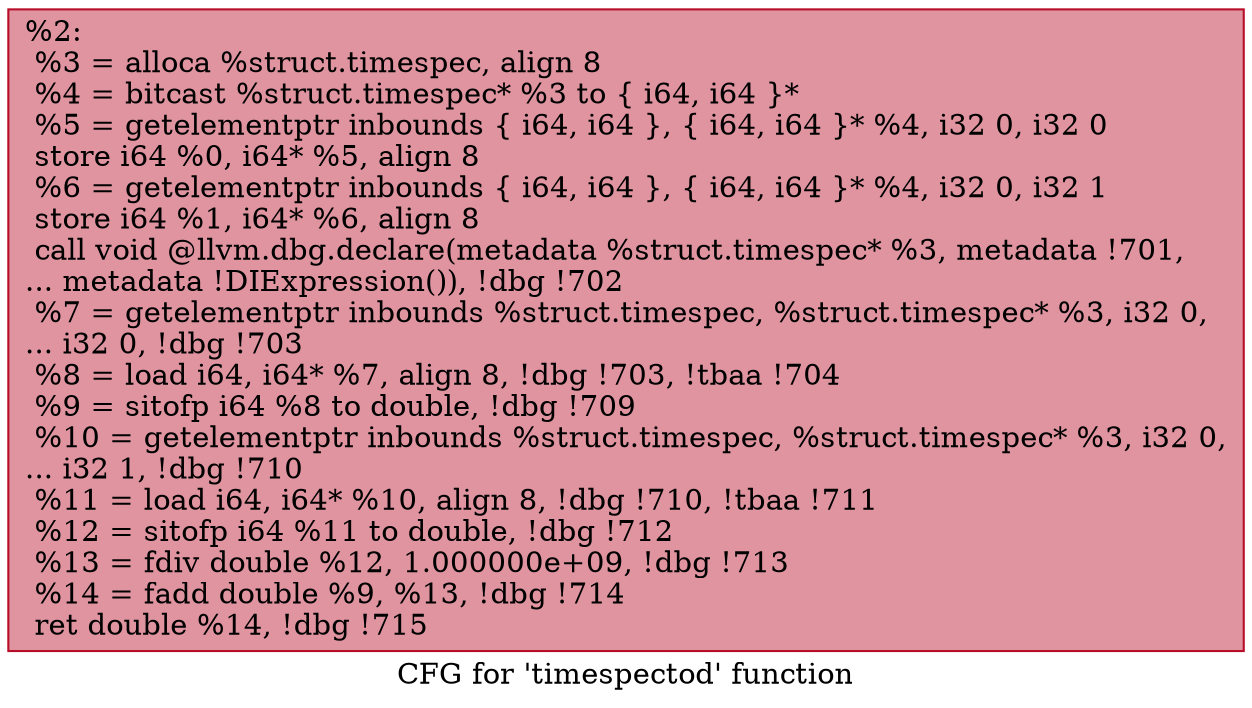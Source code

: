 digraph "CFG for 'timespectod' function" {
	label="CFG for 'timespectod' function";

	Node0x9f43f0 [shape=record,color="#b70d28ff", style=filled, fillcolor="#b70d2870",label="{%2:\l  %3 = alloca %struct.timespec, align 8\l  %4 = bitcast %struct.timespec* %3 to \{ i64, i64 \}*\l  %5 = getelementptr inbounds \{ i64, i64 \}, \{ i64, i64 \}* %4, i32 0, i32 0\l  store i64 %0, i64* %5, align 8\l  %6 = getelementptr inbounds \{ i64, i64 \}, \{ i64, i64 \}* %4, i32 0, i32 1\l  store i64 %1, i64* %6, align 8\l  call void @llvm.dbg.declare(metadata %struct.timespec* %3, metadata !701,\l... metadata !DIExpression()), !dbg !702\l  %7 = getelementptr inbounds %struct.timespec, %struct.timespec* %3, i32 0,\l... i32 0, !dbg !703\l  %8 = load i64, i64* %7, align 8, !dbg !703, !tbaa !704\l  %9 = sitofp i64 %8 to double, !dbg !709\l  %10 = getelementptr inbounds %struct.timespec, %struct.timespec* %3, i32 0,\l... i32 1, !dbg !710\l  %11 = load i64, i64* %10, align 8, !dbg !710, !tbaa !711\l  %12 = sitofp i64 %11 to double, !dbg !712\l  %13 = fdiv double %12, 1.000000e+09, !dbg !713\l  %14 = fadd double %9, %13, !dbg !714\l  ret double %14, !dbg !715\l}"];
}
